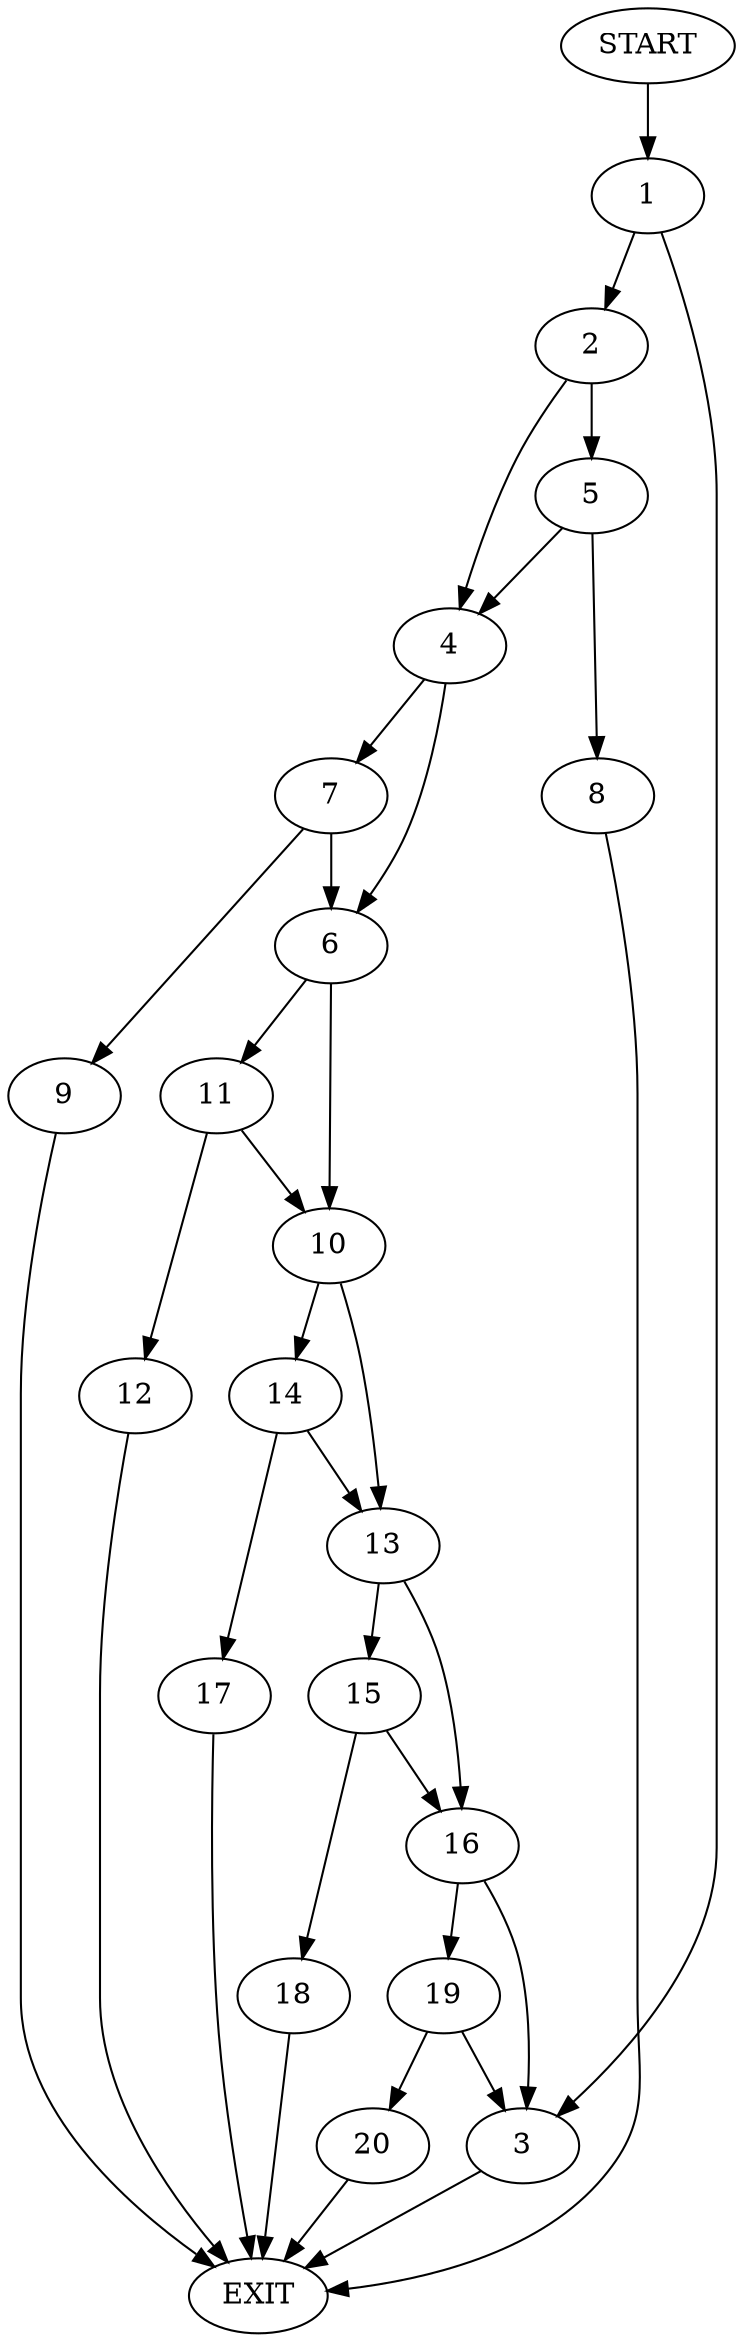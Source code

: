 digraph {
0 [label="START"]
21 [label="EXIT"]
0 -> 1
1 -> 2
1 -> 3
2 -> 4
2 -> 5
3 -> 21
4 -> 6
4 -> 7
5 -> 4
5 -> 8
8 -> 21
7 -> 6
7 -> 9
6 -> 10
6 -> 11
9 -> 21
11 -> 12
11 -> 10
10 -> 13
10 -> 14
12 -> 21
13 -> 15
13 -> 16
14 -> 17
14 -> 13
17 -> 21
15 -> 18
15 -> 16
16 -> 19
16 -> 3
18 -> 21
19 -> 20
19 -> 3
20 -> 21
}
